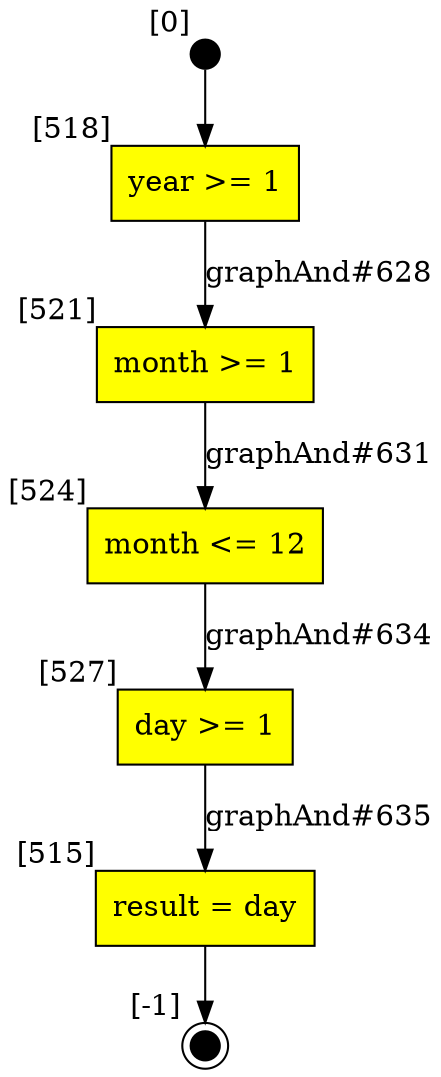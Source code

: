 digraph CLG {
  515 [shape="box", label="result = day", style=filled, fillcolor=yellow, xlabel="[515]"];
  516 [style=filled, fillcolor=black, shape="doublecircle", label="", fixedsize=true, width=.2, height=.2, xlabel="[-1]"];
  517 [style=filled, fillcolor=black, shape="circle", label="", fixedsize=true, width=.2, height=.2, xlabel="[0]"];
  518 [shape="box", label="year >= 1", style=filled, fillcolor=yellow, xlabel="[518]"];
  521 [shape="box", label="month >= 1", style=filled, fillcolor=yellow, xlabel="[521]"];
  524 [shape="box", label="month <= 12", style=filled, fillcolor=yellow, xlabel="[524]"];
  527 [shape="box", label="day >= 1", style=filled, fillcolor=yellow, xlabel="[527]"];
  517 -> 518;
  518 -> 521[label="graphAnd#628"];
  521 -> 524[label="graphAnd#631"];
  524 -> 527[label="graphAnd#634"];
  527 -> 515[label="graphAnd#635"];
  515 -> 516;
}
